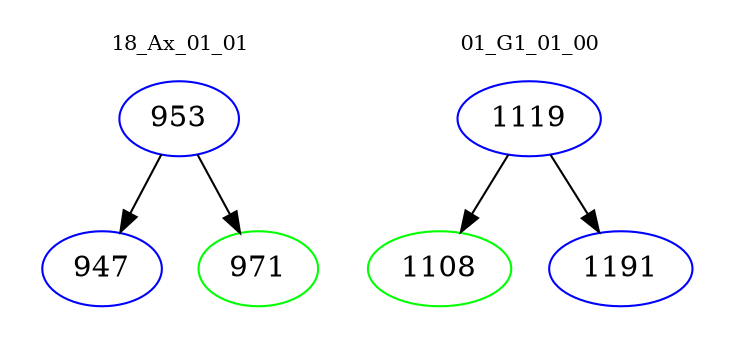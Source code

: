 digraph{
subgraph cluster_0 {
color = white
label = "18_Ax_01_01";
fontsize=10;
T0_953 [label="953", color="blue"]
T0_953 -> T0_947 [color="black"]
T0_947 [label="947", color="blue"]
T0_953 -> T0_971 [color="black"]
T0_971 [label="971", color="green"]
}
subgraph cluster_1 {
color = white
label = "01_G1_01_00";
fontsize=10;
T1_1119 [label="1119", color="blue"]
T1_1119 -> T1_1108 [color="black"]
T1_1108 [label="1108", color="green"]
T1_1119 -> T1_1191 [color="black"]
T1_1191 [label="1191", color="blue"]
}
}
